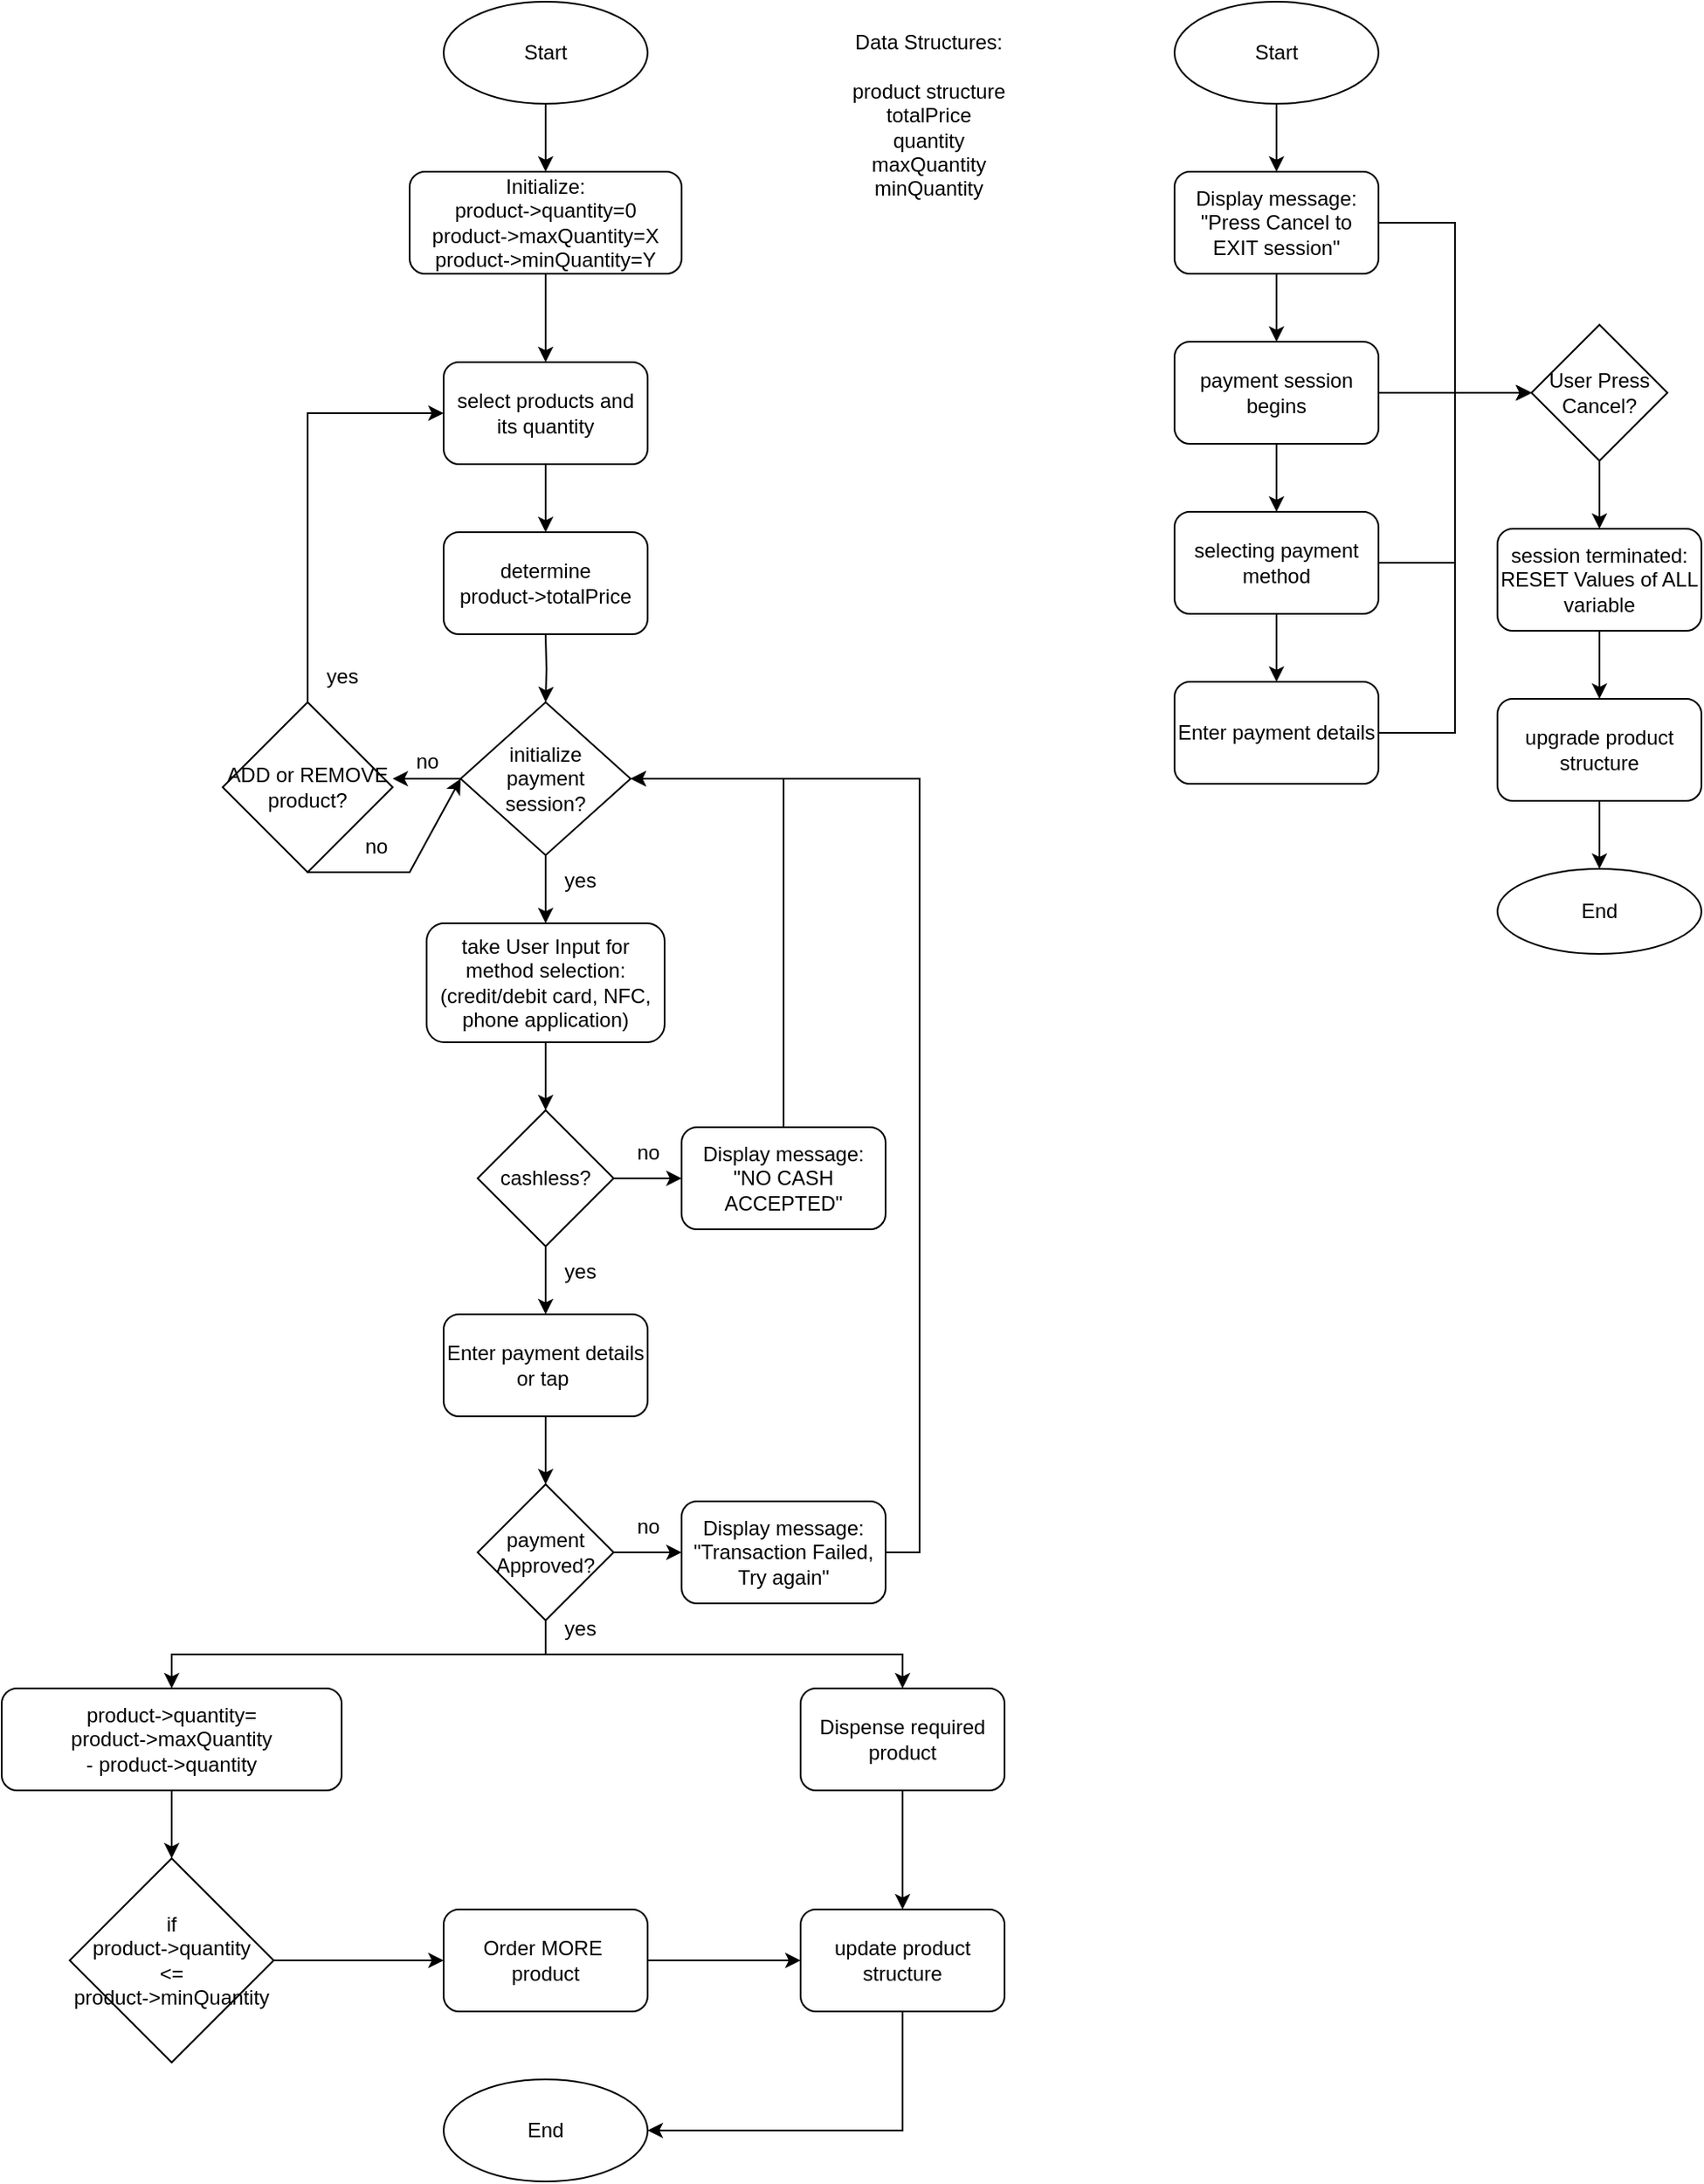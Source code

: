 <mxfile version="21.5.2" type="device">
  <diagram name="Page-1" id="RxwdBdDK519Wvoag2zy5">
    <mxGraphModel dx="2150" dy="2055" grid="1" gridSize="10" guides="1" tooltips="1" connect="1" arrows="1" fold="1" page="1" pageScale="1" pageWidth="850" pageHeight="1100" math="0" shadow="0">
      <root>
        <mxCell id="0" />
        <mxCell id="1" parent="0" />
        <mxCell id="2rizzgH3MxhOFPeIr2vh-16" value="" style="edgeStyle=orthogonalEdgeStyle;rounded=0;orthogonalLoop=1;jettySize=auto;html=1;" edge="1" parent="1" source="2rizzgH3MxhOFPeIr2vh-2">
          <mxGeometry relative="1" as="geometry">
            <mxPoint x="440" y="-72" as="targetPoint" />
          </mxGeometry>
        </mxCell>
        <mxCell id="2rizzgH3MxhOFPeIr2vh-2" value="Start" style="ellipse;whiteSpace=wrap;html=1;" vertex="1" parent="1">
          <mxGeometry x="380" y="-172" width="120" height="60" as="geometry" />
        </mxCell>
        <mxCell id="2rizzgH3MxhOFPeIr2vh-3" value="End" style="ellipse;whiteSpace=wrap;html=1;" vertex="1" parent="1">
          <mxGeometry x="380" y="1050" width="120" height="60" as="geometry" />
        </mxCell>
        <mxCell id="2rizzgH3MxhOFPeIr2vh-43" value="" style="edgeStyle=orthogonalEdgeStyle;rounded=0;orthogonalLoop=1;jettySize=auto;html=1;" edge="1" parent="1" source="2rizzgH3MxhOFPeIr2vh-4" target="2rizzgH3MxhOFPeIr2vh-5">
          <mxGeometry relative="1" as="geometry" />
        </mxCell>
        <mxCell id="2rizzgH3MxhOFPeIr2vh-4" value="select products and its quantity" style="rounded=1;whiteSpace=wrap;html=1;" vertex="1" parent="1">
          <mxGeometry x="380" y="40" width="120" height="60" as="geometry" />
        </mxCell>
        <mxCell id="2rizzgH3MxhOFPeIr2vh-5" value="determine&lt;br&gt;product-&amp;gt;totalPrice" style="rounded=1;whiteSpace=wrap;html=1;" vertex="1" parent="1">
          <mxGeometry x="380" y="140" width="120" height="60" as="geometry" />
        </mxCell>
        <mxCell id="2rizzgH3MxhOFPeIr2vh-55" value="" style="edgeStyle=orthogonalEdgeStyle;rounded=0;orthogonalLoop=1;jettySize=auto;html=1;" edge="1" parent="1" source="2rizzgH3MxhOFPeIr2vh-6" target="2rizzgH3MxhOFPeIr2vh-54">
          <mxGeometry relative="1" as="geometry" />
        </mxCell>
        <mxCell id="2rizzgH3MxhOFPeIr2vh-6" value="product-&amp;gt;quantity=&lt;br&gt;product-&amp;gt;maxQuantity&lt;br&gt;- product-&amp;gt;quantity" style="rounded=1;whiteSpace=wrap;html=1;" vertex="1" parent="1">
          <mxGeometry x="120" y="820" width="200" height="60" as="geometry" />
        </mxCell>
        <mxCell id="2rizzgH3MxhOFPeIr2vh-35" style="edgeStyle=orthogonalEdgeStyle;rounded=0;orthogonalLoop=1;jettySize=auto;html=1;exitX=1;exitY=0.5;exitDx=0;exitDy=0;entryX=1;entryY=0.5;entryDx=0;entryDy=0;" edge="1" parent="1" source="2rizzgH3MxhOFPeIr2vh-7" target="2rizzgH3MxhOFPeIr2vh-21">
          <mxGeometry relative="1" as="geometry" />
        </mxCell>
        <mxCell id="2rizzgH3MxhOFPeIr2vh-7" value="Display message:&lt;br&gt;&quot;Transaction Failed,&lt;br&gt;Try again&quot;" style="rounded=1;whiteSpace=wrap;html=1;" vertex="1" parent="1">
          <mxGeometry x="520" y="710" width="120" height="60" as="geometry" />
        </mxCell>
        <mxCell id="2rizzgH3MxhOFPeIr2vh-33" value="" style="edgeStyle=orthogonalEdgeStyle;rounded=0;orthogonalLoop=1;jettySize=auto;html=1;" edge="1" parent="1" source="2rizzgH3MxhOFPeIr2vh-8" target="2rizzgH3MxhOFPeIr2vh-32">
          <mxGeometry relative="1" as="geometry" />
        </mxCell>
        <mxCell id="2rizzgH3MxhOFPeIr2vh-8" value="Enter payment details or tap&amp;nbsp;" style="rounded=1;whiteSpace=wrap;html=1;" vertex="1" parent="1">
          <mxGeometry x="380" y="600" width="120" height="60" as="geometry" />
        </mxCell>
        <mxCell id="2rizzgH3MxhOFPeIr2vh-42" value="" style="edgeStyle=orthogonalEdgeStyle;rounded=0;orthogonalLoop=1;jettySize=auto;html=1;" edge="1" parent="1" source="2rizzgH3MxhOFPeIr2vh-11">
          <mxGeometry relative="1" as="geometry">
            <mxPoint x="440" y="40" as="targetPoint" />
          </mxGeometry>
        </mxCell>
        <mxCell id="2rizzgH3MxhOFPeIr2vh-11" value="Initialize:&lt;br&gt;product-&amp;gt;quantity=0&lt;br&gt;product-&amp;gt;maxQuantity=X&lt;br&gt;product-&amp;gt;minQuantity=Y" style="rounded=1;whiteSpace=wrap;html=1;" vertex="1" parent="1">
          <mxGeometry x="360" y="-72" width="160" height="60" as="geometry" />
        </mxCell>
        <mxCell id="2rizzgH3MxhOFPeIr2vh-30" style="edgeStyle=orthogonalEdgeStyle;rounded=0;orthogonalLoop=1;jettySize=auto;html=1;exitX=0.5;exitY=0;exitDx=0;exitDy=0;entryX=1;entryY=0.5;entryDx=0;entryDy=0;" edge="1" parent="1" source="2rizzgH3MxhOFPeIr2vh-12" target="2rizzgH3MxhOFPeIr2vh-21">
          <mxGeometry relative="1" as="geometry" />
        </mxCell>
        <mxCell id="2rizzgH3MxhOFPeIr2vh-12" value="Display message:&lt;br&gt;&quot;NO CASH ACCEPTED&quot;" style="rounded=1;whiteSpace=wrap;html=1;" vertex="1" parent="1">
          <mxGeometry x="520" y="490" width="120" height="60" as="geometry" />
        </mxCell>
        <mxCell id="2rizzgH3MxhOFPeIr2vh-18" value="" style="edgeStyle=orthogonalEdgeStyle;rounded=0;orthogonalLoop=1;jettySize=auto;html=1;" edge="1" parent="1">
          <mxGeometry relative="1" as="geometry">
            <mxPoint x="440" y="200" as="sourcePoint" />
            <mxPoint x="440" y="240" as="targetPoint" />
          </mxGeometry>
        </mxCell>
        <mxCell id="2rizzgH3MxhOFPeIr2vh-17" value="Data Structures:&lt;br&gt;&lt;br&gt;product structure&lt;br&gt;totalPrice&lt;br&gt;quantity&lt;br&gt;maxQuantity&lt;br&gt;minQuantity" style="text;html=1;align=center;verticalAlign=middle;resizable=0;points=[];autosize=1;strokeColor=none;fillColor=none;" vertex="1" parent="1">
          <mxGeometry x="610" y="-160" width="110" height="110" as="geometry" />
        </mxCell>
        <mxCell id="2rizzgH3MxhOFPeIr2vh-23" value="" style="edgeStyle=orthogonalEdgeStyle;rounded=0;orthogonalLoop=1;jettySize=auto;html=1;" edge="1" parent="1" source="2rizzgH3MxhOFPeIr2vh-21" target="2rizzgH3MxhOFPeIr2vh-22">
          <mxGeometry relative="1" as="geometry" />
        </mxCell>
        <mxCell id="2rizzgH3MxhOFPeIr2vh-29" value="" style="edgeStyle=orthogonalEdgeStyle;rounded=0;orthogonalLoop=1;jettySize=auto;html=1;" edge="1" parent="1" source="2rizzgH3MxhOFPeIr2vh-21">
          <mxGeometry relative="1" as="geometry">
            <mxPoint x="350" y="285" as="targetPoint" />
          </mxGeometry>
        </mxCell>
        <mxCell id="2rizzgH3MxhOFPeIr2vh-21" value="initialize &lt;br&gt;payment &lt;br&gt;session?" style="rhombus;whiteSpace=wrap;html=1;" vertex="1" parent="1">
          <mxGeometry x="390" y="240" width="100" height="90" as="geometry" />
        </mxCell>
        <mxCell id="2rizzgH3MxhOFPeIr2vh-25" value="" style="edgeStyle=orthogonalEdgeStyle;rounded=0;orthogonalLoop=1;jettySize=auto;html=1;" edge="1" parent="1" source="2rizzgH3MxhOFPeIr2vh-22">
          <mxGeometry relative="1" as="geometry">
            <mxPoint x="440" y="480" as="targetPoint" />
          </mxGeometry>
        </mxCell>
        <mxCell id="2rizzgH3MxhOFPeIr2vh-22" value="take User Input for method selection:&lt;br&gt;(credit/debit card, NFC, phone application)" style="rounded=1;whiteSpace=wrap;html=1;" vertex="1" parent="1">
          <mxGeometry x="370" y="370" width="140" height="70" as="geometry" />
        </mxCell>
        <mxCell id="2rizzgH3MxhOFPeIr2vh-27" value="" style="edgeStyle=orthogonalEdgeStyle;rounded=0;orthogonalLoop=1;jettySize=auto;html=1;" edge="1" parent="1" source="2rizzgH3MxhOFPeIr2vh-26" target="2rizzgH3MxhOFPeIr2vh-12">
          <mxGeometry relative="1" as="geometry" />
        </mxCell>
        <mxCell id="2rizzgH3MxhOFPeIr2vh-31" value="" style="edgeStyle=orthogonalEdgeStyle;rounded=0;orthogonalLoop=1;jettySize=auto;html=1;" edge="1" parent="1" source="2rizzgH3MxhOFPeIr2vh-26" target="2rizzgH3MxhOFPeIr2vh-8">
          <mxGeometry relative="1" as="geometry" />
        </mxCell>
        <mxCell id="2rizzgH3MxhOFPeIr2vh-26" value="cashless?" style="rhombus;whiteSpace=wrap;html=1;" vertex="1" parent="1">
          <mxGeometry x="400" y="480" width="80" height="80" as="geometry" />
        </mxCell>
        <mxCell id="2rizzgH3MxhOFPeIr2vh-28" value="yes" style="text;html=1;align=center;verticalAlign=middle;resizable=0;points=[];autosize=1;strokeColor=none;fillColor=none;" vertex="1" parent="1">
          <mxGeometry x="440" y="330" width="40" height="30" as="geometry" />
        </mxCell>
        <mxCell id="2rizzgH3MxhOFPeIr2vh-34" value="" style="edgeStyle=orthogonalEdgeStyle;rounded=0;orthogonalLoop=1;jettySize=auto;html=1;" edge="1" parent="1" source="2rizzgH3MxhOFPeIr2vh-32" target="2rizzgH3MxhOFPeIr2vh-7">
          <mxGeometry relative="1" as="geometry" />
        </mxCell>
        <mxCell id="2rizzgH3MxhOFPeIr2vh-41" value="" style="edgeStyle=orthogonalEdgeStyle;rounded=0;orthogonalLoop=1;jettySize=auto;html=1;" edge="1" parent="1" source="2rizzgH3MxhOFPeIr2vh-32" target="2rizzgH3MxhOFPeIr2vh-6">
          <mxGeometry relative="1" as="geometry">
            <Array as="points">
              <mxPoint x="440" y="800" />
              <mxPoint x="220" y="800" />
            </Array>
          </mxGeometry>
        </mxCell>
        <mxCell id="2rizzgH3MxhOFPeIr2vh-32" value="payment Approved?" style="rhombus;whiteSpace=wrap;html=1;" vertex="1" parent="1">
          <mxGeometry x="400" y="700" width="80" height="80" as="geometry" />
        </mxCell>
        <mxCell id="2rizzgH3MxhOFPeIr2vh-36" value="no" style="text;html=1;align=center;verticalAlign=middle;resizable=0;points=[];autosize=1;strokeColor=none;fillColor=none;" vertex="1" parent="1">
          <mxGeometry x="480" y="490" width="40" height="30" as="geometry" />
        </mxCell>
        <mxCell id="2rizzgH3MxhOFPeIr2vh-39" value="yes" style="text;html=1;align=center;verticalAlign=middle;resizable=0;points=[];autosize=1;strokeColor=none;fillColor=none;" vertex="1" parent="1">
          <mxGeometry x="440" y="770" width="40" height="30" as="geometry" />
        </mxCell>
        <mxCell id="2rizzgH3MxhOFPeIr2vh-40" value="no" style="text;html=1;align=center;verticalAlign=middle;resizable=0;points=[];autosize=1;strokeColor=none;fillColor=none;" vertex="1" parent="1">
          <mxGeometry x="480" y="710" width="40" height="30" as="geometry" />
        </mxCell>
        <mxCell id="2rizzgH3MxhOFPeIr2vh-46" style="edgeStyle=orthogonalEdgeStyle;rounded=0;orthogonalLoop=1;jettySize=auto;html=1;exitX=0.5;exitY=0;exitDx=0;exitDy=0;entryX=0;entryY=0.5;entryDx=0;entryDy=0;" edge="1" parent="1" source="2rizzgH3MxhOFPeIr2vh-45" target="2rizzgH3MxhOFPeIr2vh-4">
          <mxGeometry relative="1" as="geometry" />
        </mxCell>
        <mxCell id="2rizzgH3MxhOFPeIr2vh-45" value="ADD or REMOVE product?" style="rhombus;whiteSpace=wrap;html=1;" vertex="1" parent="1">
          <mxGeometry x="250" y="240" width="100" height="100" as="geometry" />
        </mxCell>
        <mxCell id="2rizzgH3MxhOFPeIr2vh-47" value="no" style="text;html=1;align=center;verticalAlign=middle;resizable=0;points=[];autosize=1;strokeColor=none;fillColor=none;" vertex="1" parent="1">
          <mxGeometry x="350" y="260" width="40" height="30" as="geometry" />
        </mxCell>
        <mxCell id="2rizzgH3MxhOFPeIr2vh-48" value="" style="endArrow=classic;html=1;rounded=0;entryX=0;entryY=0.5;entryDx=0;entryDy=0;exitX=0.5;exitY=1;exitDx=0;exitDy=0;" edge="1" parent="1" source="2rizzgH3MxhOFPeIr2vh-45" target="2rizzgH3MxhOFPeIr2vh-21">
          <mxGeometry width="50" height="50" relative="1" as="geometry">
            <mxPoint x="305" y="340" as="sourcePoint" />
            <mxPoint x="350" y="340" as="targetPoint" />
            <Array as="points">
              <mxPoint x="360" y="340" />
            </Array>
          </mxGeometry>
        </mxCell>
        <mxCell id="2rizzgH3MxhOFPeIr2vh-49" value="no" style="text;html=1;align=center;verticalAlign=middle;resizable=0;points=[];autosize=1;strokeColor=none;fillColor=none;" vertex="1" parent="1">
          <mxGeometry x="320" y="310" width="40" height="30" as="geometry" />
        </mxCell>
        <mxCell id="2rizzgH3MxhOFPeIr2vh-50" value="yes" style="text;html=1;align=center;verticalAlign=middle;resizable=0;points=[];autosize=1;strokeColor=none;fillColor=none;" vertex="1" parent="1">
          <mxGeometry x="300" y="210" width="40" height="30" as="geometry" />
        </mxCell>
        <mxCell id="2rizzgH3MxhOFPeIr2vh-51" value="yes" style="text;html=1;align=center;verticalAlign=middle;resizable=0;points=[];autosize=1;strokeColor=none;fillColor=none;" vertex="1" parent="1">
          <mxGeometry x="440" y="560" width="40" height="30" as="geometry" />
        </mxCell>
        <mxCell id="2rizzgH3MxhOFPeIr2vh-61" value="" style="edgeStyle=orthogonalEdgeStyle;rounded=0;orthogonalLoop=1;jettySize=auto;html=1;" edge="1" parent="1" source="2rizzgH3MxhOFPeIr2vh-52" target="2rizzgH3MxhOFPeIr2vh-57">
          <mxGeometry relative="1" as="geometry" />
        </mxCell>
        <mxCell id="2rizzgH3MxhOFPeIr2vh-52" value="Dispense required product" style="rounded=1;whiteSpace=wrap;html=1;" vertex="1" parent="1">
          <mxGeometry x="590" y="820" width="120" height="60" as="geometry" />
        </mxCell>
        <mxCell id="2rizzgH3MxhOFPeIr2vh-53" value="" style="endArrow=classic;html=1;rounded=0;entryX=0.5;entryY=0;entryDx=0;entryDy=0;" edge="1" parent="1" target="2rizzgH3MxhOFPeIr2vh-52">
          <mxGeometry width="50" height="50" relative="1" as="geometry">
            <mxPoint x="440" y="780" as="sourcePoint" />
            <mxPoint x="490" y="730" as="targetPoint" />
            <Array as="points">
              <mxPoint x="440" y="800" />
              <mxPoint x="650" y="800" />
            </Array>
          </mxGeometry>
        </mxCell>
        <mxCell id="2rizzgH3MxhOFPeIr2vh-58" value="" style="edgeStyle=orthogonalEdgeStyle;rounded=0;orthogonalLoop=1;jettySize=auto;html=1;" edge="1" parent="1" source="2rizzgH3MxhOFPeIr2vh-54" target="2rizzgH3MxhOFPeIr2vh-56">
          <mxGeometry relative="1" as="geometry" />
        </mxCell>
        <mxCell id="2rizzgH3MxhOFPeIr2vh-54" value="if &lt;br&gt;product-&amp;gt;quantity&lt;br&gt;&amp;lt;=&lt;br&gt;product-&amp;gt;minQuantity" style="rhombus;whiteSpace=wrap;html=1;" vertex="1" parent="1">
          <mxGeometry x="160" y="920" width="120" height="120" as="geometry" />
        </mxCell>
        <mxCell id="2rizzgH3MxhOFPeIr2vh-59" value="" style="edgeStyle=orthogonalEdgeStyle;rounded=0;orthogonalLoop=1;jettySize=auto;html=1;" edge="1" parent="1" source="2rizzgH3MxhOFPeIr2vh-56" target="2rizzgH3MxhOFPeIr2vh-57">
          <mxGeometry relative="1" as="geometry" />
        </mxCell>
        <mxCell id="2rizzgH3MxhOFPeIr2vh-56" value="Order MORE&amp;nbsp;&lt;br&gt;product" style="rounded=1;whiteSpace=wrap;html=1;" vertex="1" parent="1">
          <mxGeometry x="380" y="950" width="120" height="60" as="geometry" />
        </mxCell>
        <mxCell id="2rizzgH3MxhOFPeIr2vh-60" style="edgeStyle=orthogonalEdgeStyle;rounded=0;orthogonalLoop=1;jettySize=auto;html=1;exitX=0.5;exitY=1;exitDx=0;exitDy=0;" edge="1" parent="1" source="2rizzgH3MxhOFPeIr2vh-57" target="2rizzgH3MxhOFPeIr2vh-3">
          <mxGeometry relative="1" as="geometry">
            <Array as="points">
              <mxPoint x="650" y="1080" />
            </Array>
          </mxGeometry>
        </mxCell>
        <mxCell id="2rizzgH3MxhOFPeIr2vh-57" value="update product structure" style="rounded=1;whiteSpace=wrap;html=1;" vertex="1" parent="1">
          <mxGeometry x="590" y="950" width="120" height="60" as="geometry" />
        </mxCell>
        <mxCell id="2rizzgH3MxhOFPeIr2vh-68" value="" style="edgeStyle=orthogonalEdgeStyle;rounded=0;orthogonalLoop=1;jettySize=auto;html=1;" edge="1" parent="1" source="2rizzgH3MxhOFPeIr2vh-63" target="2rizzgH3MxhOFPeIr2vh-64">
          <mxGeometry relative="1" as="geometry" />
        </mxCell>
        <mxCell id="2rizzgH3MxhOFPeIr2vh-63" value="Start" style="ellipse;whiteSpace=wrap;html=1;" vertex="1" parent="1">
          <mxGeometry x="810" y="-172" width="120" height="60" as="geometry" />
        </mxCell>
        <mxCell id="2rizzgH3MxhOFPeIr2vh-69" value="" style="edgeStyle=orthogonalEdgeStyle;rounded=0;orthogonalLoop=1;jettySize=auto;html=1;" edge="1" parent="1" source="2rizzgH3MxhOFPeIr2vh-64" target="2rizzgH3MxhOFPeIr2vh-65">
          <mxGeometry relative="1" as="geometry" />
        </mxCell>
        <mxCell id="2rizzgH3MxhOFPeIr2vh-73" style="edgeStyle=orthogonalEdgeStyle;rounded=0;orthogonalLoop=1;jettySize=auto;html=1;exitX=1;exitY=0.5;exitDx=0;exitDy=0;entryX=0;entryY=0.5;entryDx=0;entryDy=0;" edge="1" parent="1" source="2rizzgH3MxhOFPeIr2vh-64" target="2rizzgH3MxhOFPeIr2vh-72">
          <mxGeometry relative="1" as="geometry" />
        </mxCell>
        <mxCell id="2rizzgH3MxhOFPeIr2vh-64" value="Display message:&lt;br&gt;&quot;Press Cancel to EXIT session&quot;" style="rounded=1;whiteSpace=wrap;html=1;" vertex="1" parent="1">
          <mxGeometry x="810" y="-72" width="120" height="60" as="geometry" />
        </mxCell>
        <mxCell id="2rizzgH3MxhOFPeIr2vh-70" value="" style="edgeStyle=orthogonalEdgeStyle;rounded=0;orthogonalLoop=1;jettySize=auto;html=1;" edge="1" parent="1" source="2rizzgH3MxhOFPeIr2vh-65" target="2rizzgH3MxhOFPeIr2vh-66">
          <mxGeometry relative="1" as="geometry" />
        </mxCell>
        <mxCell id="2rizzgH3MxhOFPeIr2vh-74" value="" style="edgeStyle=orthogonalEdgeStyle;rounded=0;orthogonalLoop=1;jettySize=auto;html=1;" edge="1" parent="1" source="2rizzgH3MxhOFPeIr2vh-65" target="2rizzgH3MxhOFPeIr2vh-72">
          <mxGeometry relative="1" as="geometry" />
        </mxCell>
        <mxCell id="2rizzgH3MxhOFPeIr2vh-65" value="payment session begins" style="rounded=1;whiteSpace=wrap;html=1;" vertex="1" parent="1">
          <mxGeometry x="810" y="28" width="120" height="60" as="geometry" />
        </mxCell>
        <mxCell id="2rizzgH3MxhOFPeIr2vh-71" value="" style="edgeStyle=orthogonalEdgeStyle;rounded=0;orthogonalLoop=1;jettySize=auto;html=1;" edge="1" parent="1" source="2rizzgH3MxhOFPeIr2vh-66" target="2rizzgH3MxhOFPeIr2vh-67">
          <mxGeometry relative="1" as="geometry" />
        </mxCell>
        <mxCell id="2rizzgH3MxhOFPeIr2vh-75" style="edgeStyle=orthogonalEdgeStyle;rounded=0;orthogonalLoop=1;jettySize=auto;html=1;entryX=0;entryY=0.5;entryDx=0;entryDy=0;" edge="1" parent="1" source="2rizzgH3MxhOFPeIr2vh-66" target="2rizzgH3MxhOFPeIr2vh-72">
          <mxGeometry relative="1" as="geometry" />
        </mxCell>
        <mxCell id="2rizzgH3MxhOFPeIr2vh-66" value="selecting payment method" style="rounded=1;whiteSpace=wrap;html=1;" vertex="1" parent="1">
          <mxGeometry x="810" y="128" width="120" height="60" as="geometry" />
        </mxCell>
        <mxCell id="2rizzgH3MxhOFPeIr2vh-76" style="edgeStyle=orthogonalEdgeStyle;rounded=0;orthogonalLoop=1;jettySize=auto;html=1;exitX=1;exitY=0.5;exitDx=0;exitDy=0;entryX=0;entryY=0.5;entryDx=0;entryDy=0;" edge="1" parent="1" source="2rizzgH3MxhOFPeIr2vh-67" target="2rizzgH3MxhOFPeIr2vh-72">
          <mxGeometry relative="1" as="geometry" />
        </mxCell>
        <mxCell id="2rizzgH3MxhOFPeIr2vh-67" value="Enter payment details" style="rounded=1;whiteSpace=wrap;html=1;" vertex="1" parent="1">
          <mxGeometry x="810" y="228" width="120" height="60" as="geometry" />
        </mxCell>
        <mxCell id="2rizzgH3MxhOFPeIr2vh-79" value="" style="edgeStyle=orthogonalEdgeStyle;rounded=0;orthogonalLoop=1;jettySize=auto;html=1;" edge="1" parent="1" source="2rizzgH3MxhOFPeIr2vh-72" target="2rizzgH3MxhOFPeIr2vh-78">
          <mxGeometry relative="1" as="geometry" />
        </mxCell>
        <mxCell id="2rizzgH3MxhOFPeIr2vh-72" value="User Press Cancel?" style="rhombus;whiteSpace=wrap;html=1;" vertex="1" parent="1">
          <mxGeometry x="1020" y="18" width="80" height="80" as="geometry" />
        </mxCell>
        <mxCell id="2rizzgH3MxhOFPeIr2vh-83" value="" style="edgeStyle=orthogonalEdgeStyle;rounded=0;orthogonalLoop=1;jettySize=auto;html=1;" edge="1" parent="1" source="2rizzgH3MxhOFPeIr2vh-77" target="2rizzgH3MxhOFPeIr2vh-81">
          <mxGeometry relative="1" as="geometry" />
        </mxCell>
        <mxCell id="2rizzgH3MxhOFPeIr2vh-77" value="upgrade product structure" style="rounded=1;whiteSpace=wrap;html=1;" vertex="1" parent="1">
          <mxGeometry x="1000" y="238" width="120" height="60" as="geometry" />
        </mxCell>
        <mxCell id="2rizzgH3MxhOFPeIr2vh-80" value="" style="edgeStyle=orthogonalEdgeStyle;rounded=0;orthogonalLoop=1;jettySize=auto;html=1;" edge="1" parent="1" source="2rizzgH3MxhOFPeIr2vh-78" target="2rizzgH3MxhOFPeIr2vh-77">
          <mxGeometry relative="1" as="geometry" />
        </mxCell>
        <mxCell id="2rizzgH3MxhOFPeIr2vh-78" value="session terminated:&lt;br&gt;RESET Values of ALL variable" style="rounded=1;whiteSpace=wrap;html=1;" vertex="1" parent="1">
          <mxGeometry x="1000" y="138" width="120" height="60" as="geometry" />
        </mxCell>
        <mxCell id="2rizzgH3MxhOFPeIr2vh-81" value="End" style="ellipse;whiteSpace=wrap;html=1;" vertex="1" parent="1">
          <mxGeometry x="1000" y="338" width="120" height="50" as="geometry" />
        </mxCell>
      </root>
    </mxGraphModel>
  </diagram>
</mxfile>
